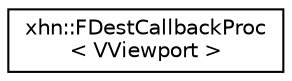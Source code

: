 digraph "Graphical Class Hierarchy"
{
  edge [fontname="Helvetica",fontsize="10",labelfontname="Helvetica",labelfontsize="10"];
  node [fontname="Helvetica",fontsize="10",shape=record];
  rankdir="LR";
  Node1 [label="xhn::FDestCallbackProc\l\< VViewport \>",height=0.2,width=0.4,color="black", fillcolor="white", style="filled",URL="$structxhn_1_1_f_dest_callback_proc.html"];
}
